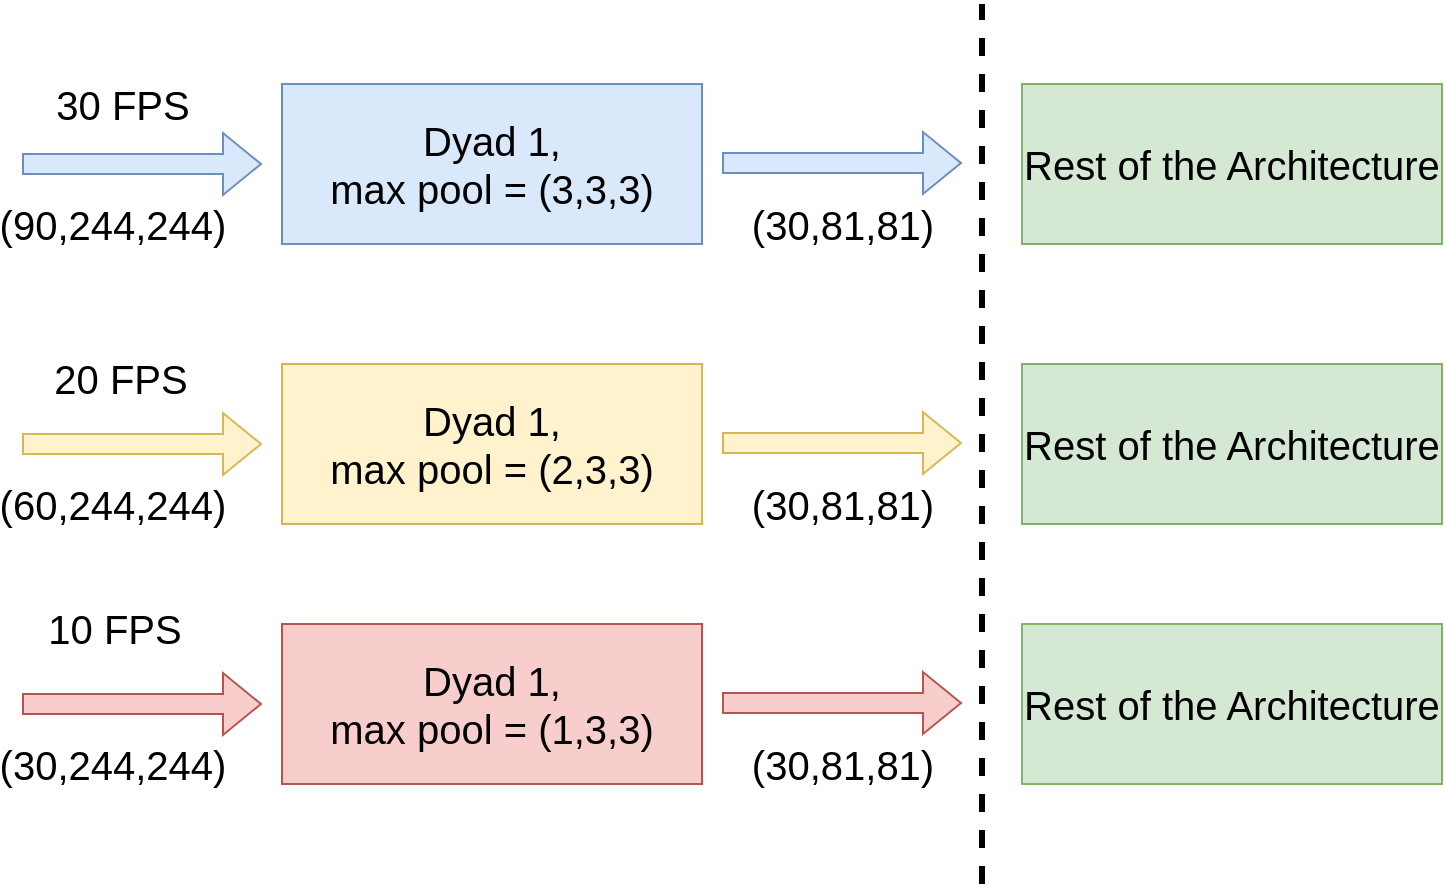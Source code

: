 <mxfile version="20.3.0" type="device"><diagram id="wenBM92O9LMtDCY1WiCh" name="adjusting_first_layer_maxpooling"><mxGraphModel dx="1422" dy="860" grid="1" gridSize="10" guides="1" tooltips="1" connect="1" arrows="1" fold="1" page="1" pageScale="1" pageWidth="850" pageHeight="1100" background="none" math="0" shadow="0"><root><mxCell id="0"/><mxCell id="1" parent="0"/><mxCell id="D6zDiO9IPO3JwXaXLO9U-3" value="" style="shape=flexArrow;endArrow=classic;html=1;rounded=0;fillColor=#dae8fc;strokeColor=#6c8ebf;" parent="1" edge="1"><mxGeometry width="50" height="50" relative="1" as="geometry"><mxPoint x="40" y="120" as="sourcePoint"/><mxPoint x="160" y="120" as="targetPoint"/></mxGeometry></mxCell><mxCell id="D6zDiO9IPO3JwXaXLO9U-5" value="(90,244,244)" style="edgeLabel;html=1;align=center;verticalAlign=middle;resizable=0;points=[];fontSize=20;labelBackgroundColor=none;" parent="D6zDiO9IPO3JwXaXLO9U-3" vertex="1" connectable="0"><mxGeometry x="-0.25" y="9" relative="1" as="geometry"><mxPoint y="39" as="offset"/></mxGeometry></mxCell><mxCell id="D6zDiO9IPO3JwXaXLO9U-4" value="&lt;font style=&quot;font-size: 20px;&quot;&gt;Dyad 1,&lt;br&gt;max pool = (3,3,3)&lt;/font&gt;" style="rounded=0;whiteSpace=wrap;html=1;fillColor=#dae8fc;strokeColor=#6c8ebf;" parent="1" vertex="1"><mxGeometry x="170" y="80" width="210" height="80" as="geometry"/></mxCell><mxCell id="D6zDiO9IPO3JwXaXLO9U-6" value="" style="shape=flexArrow;endArrow=classic;html=1;rounded=0;fillColor=#dae8fc;strokeColor=#6c8ebf;" parent="1" edge="1"><mxGeometry width="50" height="50" relative="1" as="geometry"><mxPoint x="390" y="119.5" as="sourcePoint"/><mxPoint x="510" y="119.5" as="targetPoint"/></mxGeometry></mxCell><mxCell id="D6zDiO9IPO3JwXaXLO9U-7" value="(30,81,81)" style="edgeLabel;html=1;align=center;verticalAlign=middle;resizable=0;points=[];fontSize=20;labelBackgroundColor=none;" parent="D6zDiO9IPO3JwXaXLO9U-6" vertex="1" connectable="0"><mxGeometry x="-0.25" y="9" relative="1" as="geometry"><mxPoint x="15" y="39" as="offset"/></mxGeometry></mxCell><mxCell id="D6zDiO9IPO3JwXaXLO9U-11" value="&lt;span style=&quot;font-size: 20px;&quot;&gt;Rest of the Architecture&lt;/span&gt;" style="rounded=0;whiteSpace=wrap;html=1;fillColor=#d5e8d4;strokeColor=#82b366;" parent="1" vertex="1"><mxGeometry x="540" y="80" width="210" height="80" as="geometry"/></mxCell><mxCell id="D6zDiO9IPO3JwXaXLO9U-12" value="" style="shape=flexArrow;endArrow=classic;html=1;rounded=0;fillColor=#fff2cc;strokeColor=#d6b656;" parent="1" edge="1"><mxGeometry width="50" height="50" relative="1" as="geometry"><mxPoint x="40" y="260" as="sourcePoint"/><mxPoint x="160" y="260" as="targetPoint"/></mxGeometry></mxCell><mxCell id="D6zDiO9IPO3JwXaXLO9U-13" value="(60,244,244)" style="edgeLabel;html=1;align=center;verticalAlign=middle;resizable=0;points=[];fontSize=20;labelBackgroundColor=none;" parent="D6zDiO9IPO3JwXaXLO9U-12" vertex="1" connectable="0"><mxGeometry x="-0.25" y="9" relative="1" as="geometry"><mxPoint y="39" as="offset"/></mxGeometry></mxCell><mxCell id="D6zDiO9IPO3JwXaXLO9U-14" value="&lt;font style=&quot;font-size: 20px;&quot;&gt;Dyad 1,&lt;br&gt;max pool = (2,3,3)&lt;/font&gt;" style="rounded=0;whiteSpace=wrap;html=1;fillColor=#fff2cc;strokeColor=#d6b656;" parent="1" vertex="1"><mxGeometry x="170" y="220" width="210" height="80" as="geometry"/></mxCell><mxCell id="D6zDiO9IPO3JwXaXLO9U-15" value="" style="shape=flexArrow;endArrow=classic;html=1;rounded=0;fillColor=#fff2cc;strokeColor=#d6b656;" parent="1" edge="1"><mxGeometry width="50" height="50" relative="1" as="geometry"><mxPoint x="390" y="259.5" as="sourcePoint"/><mxPoint x="510" y="259.5" as="targetPoint"/></mxGeometry></mxCell><mxCell id="D6zDiO9IPO3JwXaXLO9U-16" value="(30,81,81)" style="edgeLabel;html=1;align=center;verticalAlign=middle;resizable=0;points=[];fontSize=20;labelBackgroundColor=none;" parent="D6zDiO9IPO3JwXaXLO9U-15" vertex="1" connectable="0"><mxGeometry x="-0.25" y="9" relative="1" as="geometry"><mxPoint x="15" y="39" as="offset"/></mxGeometry></mxCell><mxCell id="D6zDiO9IPO3JwXaXLO9U-17" value="&lt;span style=&quot;font-size: 20px;&quot;&gt;Rest of the Architecture&lt;/span&gt;" style="rounded=0;whiteSpace=wrap;html=1;fillColor=#d5e8d4;strokeColor=#82b366;" parent="1" vertex="1"><mxGeometry x="540" y="220" width="210" height="80" as="geometry"/></mxCell><mxCell id="D6zDiO9IPO3JwXaXLO9U-18" value="" style="shape=flexArrow;endArrow=classic;html=1;rounded=0;fillColor=#f8cecc;strokeColor=#b85450;" parent="1" edge="1"><mxGeometry width="50" height="50" relative="1" as="geometry"><mxPoint x="40" y="390" as="sourcePoint"/><mxPoint x="160" y="390" as="targetPoint"/></mxGeometry></mxCell><mxCell id="D6zDiO9IPO3JwXaXLO9U-19" value="(30,244,244)" style="edgeLabel;html=1;align=center;verticalAlign=middle;resizable=0;points=[];fontSize=20;labelBackgroundColor=none;" parent="D6zDiO9IPO3JwXaXLO9U-18" vertex="1" connectable="0"><mxGeometry x="-0.25" y="9" relative="1" as="geometry"><mxPoint y="39" as="offset"/></mxGeometry></mxCell><mxCell id="D6zDiO9IPO3JwXaXLO9U-20" value="&lt;font style=&quot;font-size: 20px;&quot;&gt;Dyad 1,&lt;br&gt;max pool = (1,3,3)&lt;/font&gt;" style="rounded=0;whiteSpace=wrap;html=1;fillColor=#f8cecc;strokeColor=#b85450;" parent="1" vertex="1"><mxGeometry x="170" y="350" width="210" height="80" as="geometry"/></mxCell><mxCell id="D6zDiO9IPO3JwXaXLO9U-21" value="" style="shape=flexArrow;endArrow=classic;html=1;rounded=0;fillColor=#f8cecc;strokeColor=#b85450;" parent="1" edge="1"><mxGeometry width="50" height="50" relative="1" as="geometry"><mxPoint x="390" y="389.5" as="sourcePoint"/><mxPoint x="510" y="389.5" as="targetPoint"/></mxGeometry></mxCell><mxCell id="D6zDiO9IPO3JwXaXLO9U-22" value="(30,81,81)" style="edgeLabel;html=1;align=center;verticalAlign=middle;resizable=0;points=[];fontSize=20;labelBackgroundColor=none;" parent="D6zDiO9IPO3JwXaXLO9U-21" vertex="1" connectable="0"><mxGeometry x="-0.25" y="9" relative="1" as="geometry"><mxPoint x="15" y="39" as="offset"/></mxGeometry></mxCell><mxCell id="D6zDiO9IPO3JwXaXLO9U-23" value="&lt;span style=&quot;font-size: 20px;&quot;&gt;Rest of the Architecture&lt;/span&gt;" style="rounded=0;whiteSpace=wrap;html=1;fillColor=#d5e8d4;strokeColor=#82b366;" parent="1" vertex="1"><mxGeometry x="540" y="350" width="210" height="80" as="geometry"/></mxCell><mxCell id="D6zDiO9IPO3JwXaXLO9U-24" value="30 FPS" style="edgeLabel;html=1;align=center;verticalAlign=middle;resizable=0;points=[];fontSize=20;labelBackgroundColor=none;" parent="1" vertex="1" connectable="0"><mxGeometry x="90" y="90" as="geometry"><mxPoint as="offset"/></mxGeometry></mxCell><mxCell id="D6zDiO9IPO3JwXaXLO9U-25" value="20 FPS" style="edgeLabel;html=1;align=center;verticalAlign=middle;resizable=0;points=[];fontSize=20;labelBackgroundColor=none;" parent="1" vertex="1" connectable="0"><mxGeometry x="90" y="300" as="geometry"><mxPoint x="-1" y="-73" as="offset"/></mxGeometry></mxCell><mxCell id="D6zDiO9IPO3JwXaXLO9U-26" value="10 FPS" style="edgeLabel;html=1;align=center;verticalAlign=middle;resizable=0;points=[];fontSize=20;labelBackgroundColor=none;" parent="1" vertex="1" connectable="0"><mxGeometry x="90" y="430" as="geometry"><mxPoint x="-4" y="-78" as="offset"/></mxGeometry></mxCell><mxCell id="O9B3Guxt3AFjR4VyQnkg-1" value="" style="endArrow=none;dashed=1;html=1;rounded=0;strokeWidth=3;" edge="1" parent="1"><mxGeometry width="50" height="50" relative="1" as="geometry"><mxPoint x="520" y="480" as="sourcePoint"/><mxPoint x="520" y="40" as="targetPoint"/></mxGeometry></mxCell></root></mxGraphModel></diagram></mxfile>